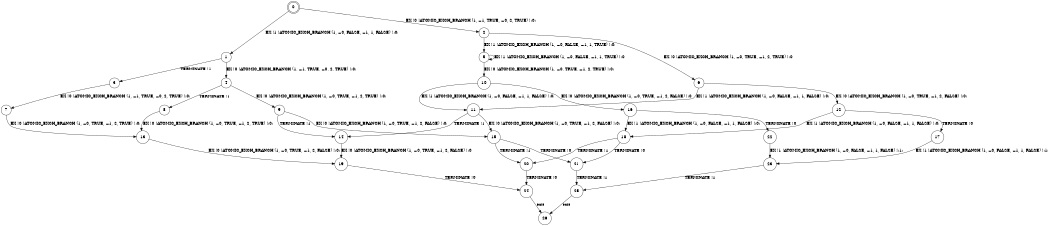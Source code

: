 digraph BCG {
size = "7, 10.5";
center = TRUE;
node [shape = circle];
0 [peripheries = 2];
0 -> 1 [label = "EX !1 !ATOMIC_EXCH_BRANCH (1, +0, FALSE, +1, 1, FALSE) !:0:"];
0 -> 2 [label = "EX !0 !ATOMIC_EXCH_BRANCH (1, +1, TRUE, +0, 2, TRUE) !:0:"];
1 -> 3 [label = "TERMINATE !1"];
1 -> 4 [label = "EX !0 !ATOMIC_EXCH_BRANCH (1, +1, TRUE, +0, 2, TRUE) !:0:"];
2 -> 5 [label = "EX !1 !ATOMIC_EXCH_BRANCH (1, +0, FALSE, +1, 1, TRUE) !:0:"];
2 -> 6 [label = "EX !0 !ATOMIC_EXCH_BRANCH (1, +0, TRUE, +1, 2, TRUE) !:0:"];
3 -> 7 [label = "EX !0 !ATOMIC_EXCH_BRANCH (1, +1, TRUE, +0, 2, TRUE) !:0:"];
4 -> 8 [label = "TERMINATE !1"];
4 -> 9 [label = "EX !0 !ATOMIC_EXCH_BRANCH (1, +0, TRUE, +1, 2, TRUE) !:0:"];
5 -> 5 [label = "EX !1 !ATOMIC_EXCH_BRANCH (1, +0, FALSE, +1, 1, TRUE) !:0:"];
5 -> 10 [label = "EX !0 !ATOMIC_EXCH_BRANCH (1, +0, TRUE, +1, 2, TRUE) !:0:"];
6 -> 11 [label = "EX !1 !ATOMIC_EXCH_BRANCH (1, +0, FALSE, +1, 1, FALSE) !:0:"];
6 -> 12 [label = "EX !0 !ATOMIC_EXCH_BRANCH (1, +0, TRUE, +1, 2, FALSE) !:0:"];
7 -> 13 [label = "EX !0 !ATOMIC_EXCH_BRANCH (1, +0, TRUE, +1, 2, TRUE) !:0:"];
8 -> 13 [label = "EX !0 !ATOMIC_EXCH_BRANCH (1, +0, TRUE, +1, 2, TRUE) !:0:"];
9 -> 14 [label = "TERMINATE !1"];
9 -> 15 [label = "EX !0 !ATOMIC_EXCH_BRANCH (1, +0, TRUE, +1, 2, FALSE) !:0:"];
10 -> 11 [label = "EX !1 !ATOMIC_EXCH_BRANCH (1, +0, FALSE, +1, 1, FALSE) !:0:"];
10 -> 16 [label = "EX !0 !ATOMIC_EXCH_BRANCH (1, +0, TRUE, +1, 2, FALSE) !:0:"];
11 -> 14 [label = "TERMINATE !1"];
11 -> 15 [label = "EX !0 !ATOMIC_EXCH_BRANCH (1, +0, TRUE, +1, 2, FALSE) !:0:"];
12 -> 17 [label = "TERMINATE !0"];
12 -> 18 [label = "EX !1 !ATOMIC_EXCH_BRANCH (1, +0, FALSE, +1, 1, FALSE) !:0:"];
13 -> 19 [label = "EX !0 !ATOMIC_EXCH_BRANCH (1, +0, TRUE, +1, 2, FALSE) !:0:"];
14 -> 19 [label = "EX !0 !ATOMIC_EXCH_BRANCH (1, +0, TRUE, +1, 2, FALSE) !:0:"];
15 -> 20 [label = "TERMINATE !1"];
15 -> 21 [label = "TERMINATE !0"];
16 -> 22 [label = "TERMINATE !0"];
16 -> 18 [label = "EX !1 !ATOMIC_EXCH_BRANCH (1, +0, FALSE, +1, 1, FALSE) !:0:"];
17 -> 23 [label = "EX !1 !ATOMIC_EXCH_BRANCH (1, +0, FALSE, +1, 1, FALSE) !:1:"];
18 -> 20 [label = "TERMINATE !1"];
18 -> 21 [label = "TERMINATE !0"];
19 -> 24 [label = "TERMINATE !0"];
20 -> 24 [label = "TERMINATE !0"];
21 -> 25 [label = "TERMINATE !1"];
22 -> 23 [label = "EX !1 !ATOMIC_EXCH_BRANCH (1, +0, FALSE, +1, 1, FALSE) !:1:"];
23 -> 25 [label = "TERMINATE !1"];
24 -> 26 [label = "exit"];
25 -> 26 [label = "exit"];
}
